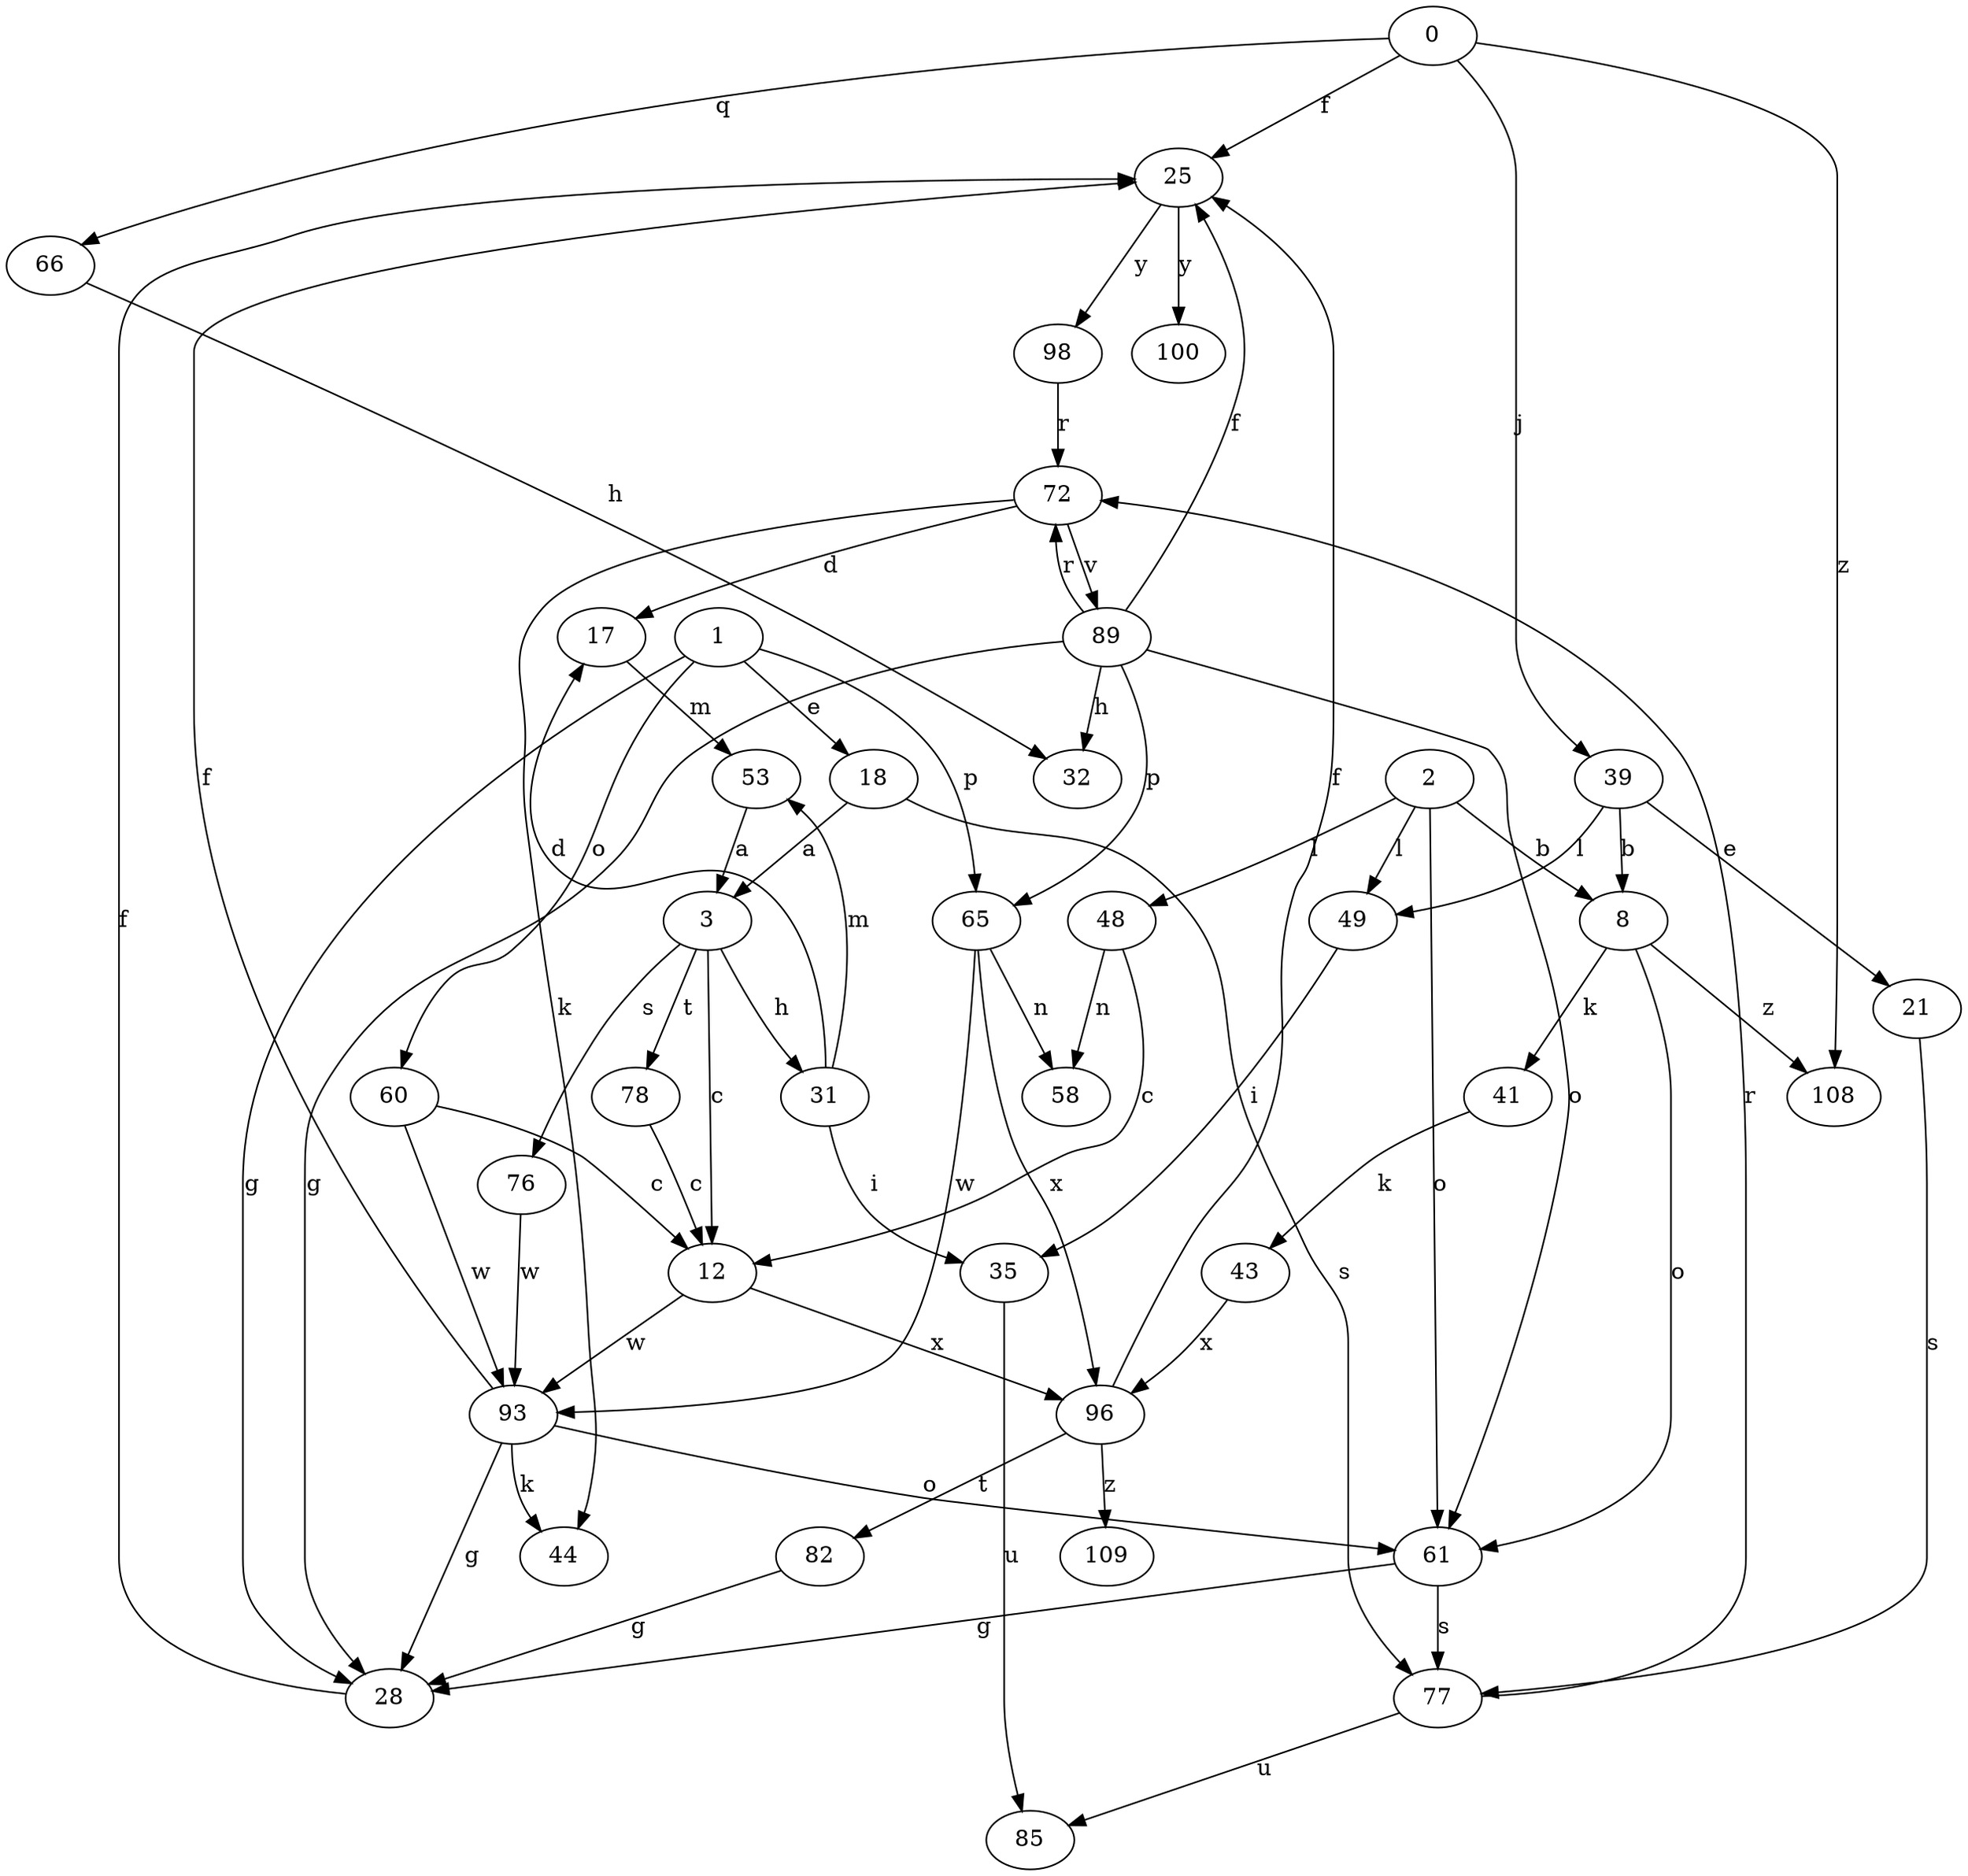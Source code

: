 strict digraph  {
0;
1;
2;
3;
8;
12;
17;
18;
21;
25;
28;
31;
32;
35;
39;
41;
43;
44;
48;
49;
53;
58;
60;
61;
65;
66;
72;
76;
77;
78;
82;
85;
89;
93;
96;
98;
100;
108;
109;
0 -> 25  [label=f];
0 -> 39  [label=j];
0 -> 66  [label=q];
0 -> 108  [label=z];
1 -> 18  [label=e];
1 -> 28  [label=g];
1 -> 60  [label=o];
1 -> 65  [label=p];
2 -> 8  [label=b];
2 -> 48  [label=l];
2 -> 49  [label=l];
2 -> 61  [label=o];
3 -> 12  [label=c];
3 -> 31  [label=h];
3 -> 76  [label=s];
3 -> 78  [label=t];
8 -> 41  [label=k];
8 -> 61  [label=o];
8 -> 108  [label=z];
12 -> 93  [label=w];
12 -> 96  [label=x];
17 -> 53  [label=m];
18 -> 3  [label=a];
18 -> 77  [label=s];
21 -> 77  [label=s];
25 -> 98  [label=y];
25 -> 100  [label=y];
28 -> 25  [label=f];
31 -> 17  [label=d];
31 -> 35  [label=i];
31 -> 53  [label=m];
35 -> 85  [label=u];
39 -> 8  [label=b];
39 -> 21  [label=e];
39 -> 49  [label=l];
41 -> 43  [label=k];
43 -> 96  [label=x];
48 -> 12  [label=c];
48 -> 58  [label=n];
49 -> 35  [label=i];
53 -> 3  [label=a];
60 -> 12  [label=c];
60 -> 93  [label=w];
61 -> 28  [label=g];
61 -> 77  [label=s];
65 -> 58  [label=n];
65 -> 93  [label=w];
65 -> 96  [label=x];
66 -> 32  [label=h];
72 -> 17  [label=d];
72 -> 44  [label=k];
72 -> 89  [label=v];
76 -> 93  [label=w];
77 -> 72  [label=r];
77 -> 85  [label=u];
78 -> 12  [label=c];
82 -> 28  [label=g];
89 -> 25  [label=f];
89 -> 28  [label=g];
89 -> 32  [label=h];
89 -> 61  [label=o];
89 -> 65  [label=p];
89 -> 72  [label=r];
93 -> 25  [label=f];
93 -> 28  [label=g];
93 -> 44  [label=k];
93 -> 61  [label=o];
96 -> 25  [label=f];
96 -> 82  [label=t];
96 -> 109  [label=z];
98 -> 72  [label=r];
}
